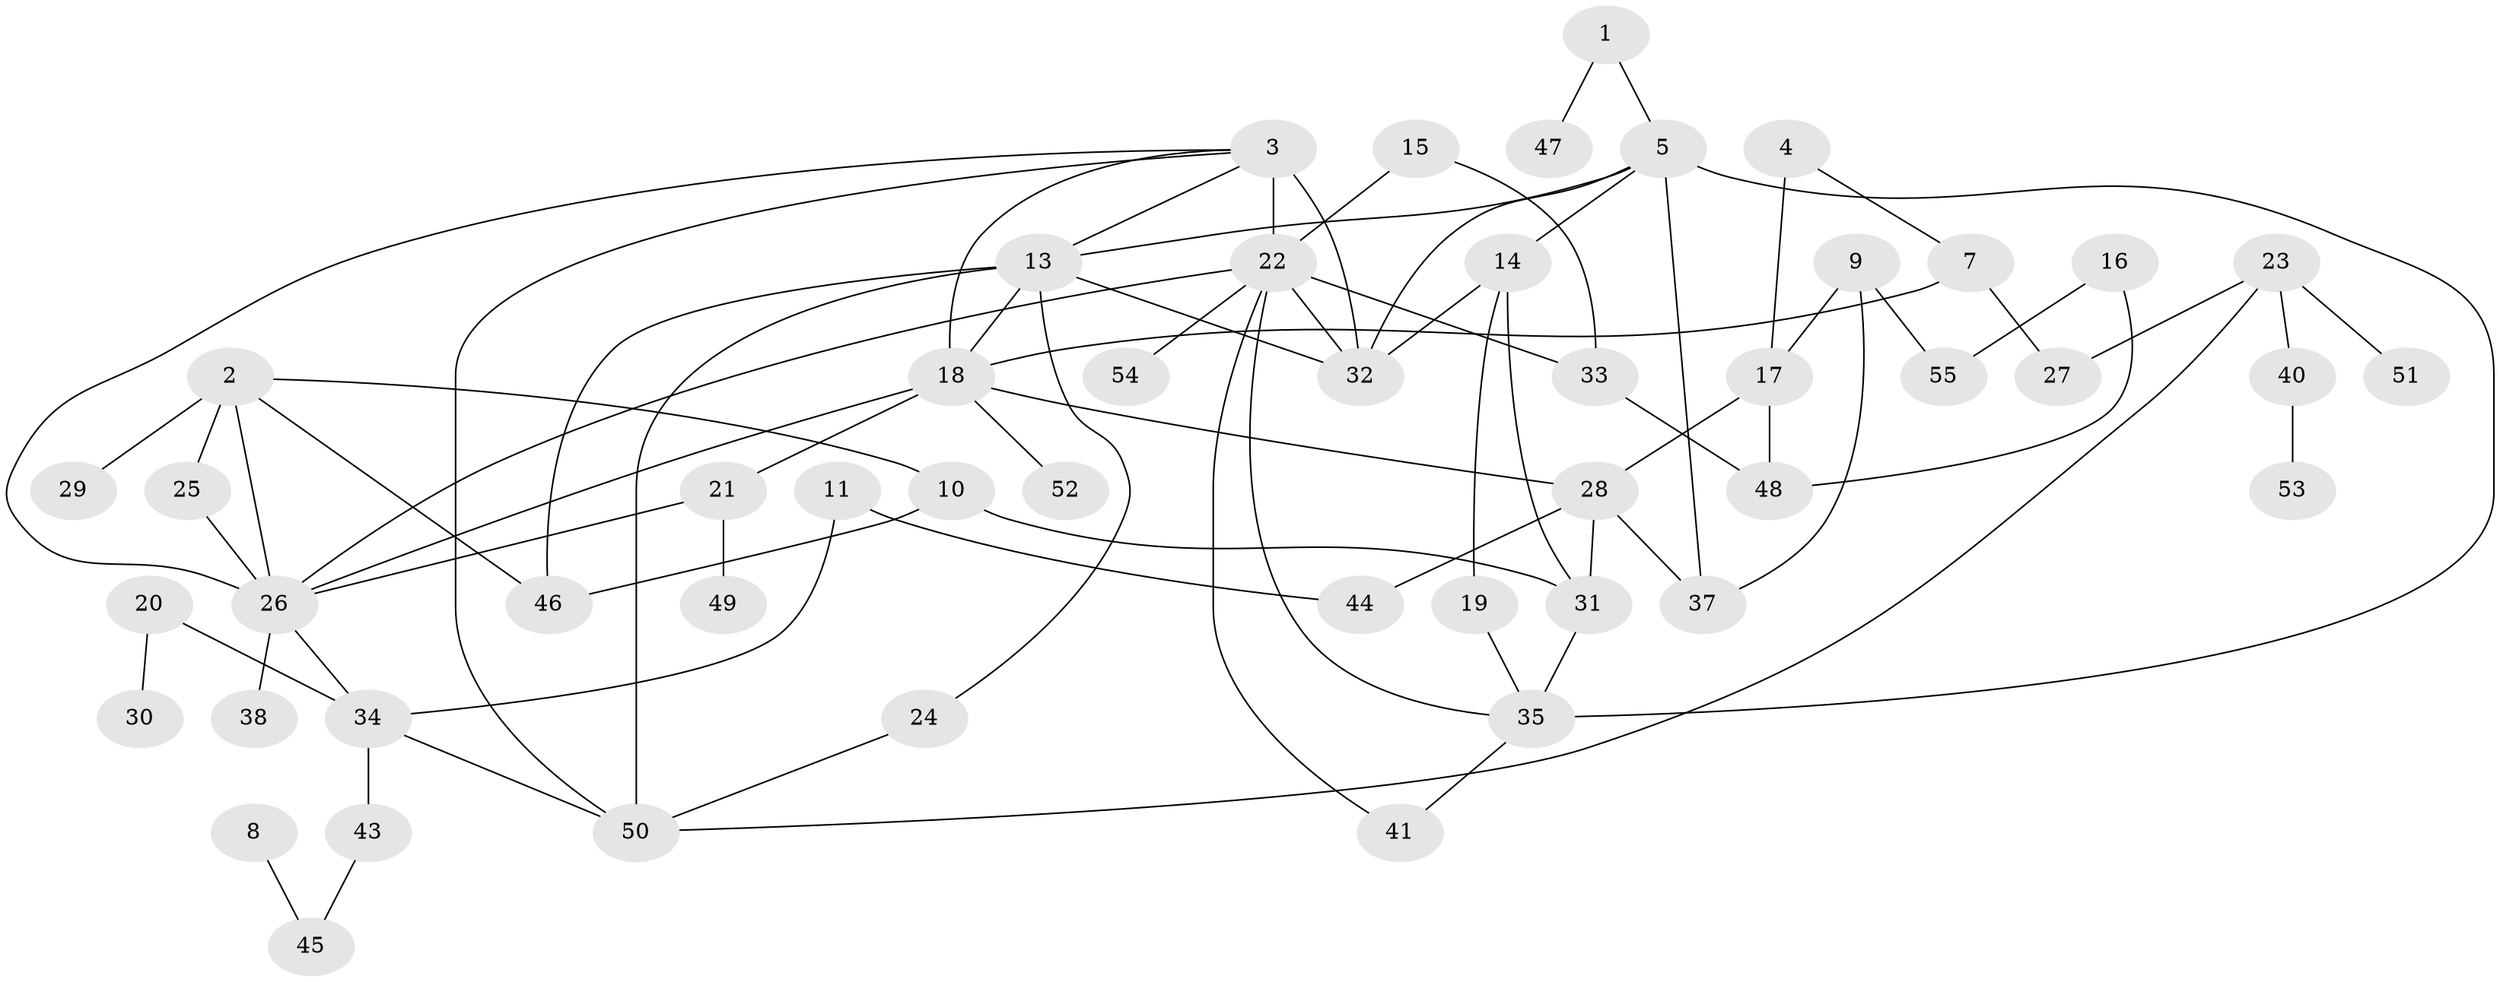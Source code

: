 // original degree distribution, {2: 0.3090909090909091, 6: 0.045454545454545456, 3: 0.2545454545454545, 4: 0.07272727272727272, 0: 0.02727272727272727, 1: 0.20909090909090908, 5: 0.07272727272727272, 7: 0.00909090909090909}
// Generated by graph-tools (version 1.1) at 2025/33/03/09/25 02:33:44]
// undirected, 50 vertices, 77 edges
graph export_dot {
graph [start="1"]
  node [color=gray90,style=filled];
  1;
  2;
  3;
  4;
  5;
  7;
  8;
  9;
  10;
  11;
  13;
  14;
  15;
  16;
  17;
  18;
  19;
  20;
  21;
  22;
  23;
  24;
  25;
  26;
  27;
  28;
  29;
  30;
  31;
  32;
  33;
  34;
  35;
  37;
  38;
  40;
  41;
  43;
  44;
  45;
  46;
  47;
  48;
  49;
  50;
  51;
  52;
  53;
  54;
  55;
  1 -- 5 [weight=1.0];
  1 -- 47 [weight=1.0];
  2 -- 10 [weight=1.0];
  2 -- 25 [weight=1.0];
  2 -- 26 [weight=1.0];
  2 -- 29 [weight=2.0];
  2 -- 46 [weight=1.0];
  3 -- 13 [weight=1.0];
  3 -- 18 [weight=1.0];
  3 -- 22 [weight=1.0];
  3 -- 26 [weight=1.0];
  3 -- 32 [weight=4.0];
  3 -- 50 [weight=1.0];
  4 -- 7 [weight=1.0];
  4 -- 17 [weight=1.0];
  5 -- 13 [weight=1.0];
  5 -- 14 [weight=1.0];
  5 -- 32 [weight=1.0];
  5 -- 35 [weight=2.0];
  5 -- 37 [weight=1.0];
  7 -- 18 [weight=1.0];
  7 -- 27 [weight=1.0];
  8 -- 45 [weight=1.0];
  9 -- 17 [weight=1.0];
  9 -- 37 [weight=1.0];
  9 -- 55 [weight=1.0];
  10 -- 31 [weight=1.0];
  10 -- 46 [weight=1.0];
  11 -- 34 [weight=1.0];
  11 -- 44 [weight=1.0];
  13 -- 18 [weight=1.0];
  13 -- 24 [weight=1.0];
  13 -- 32 [weight=1.0];
  13 -- 46 [weight=1.0];
  13 -- 50 [weight=1.0];
  14 -- 19 [weight=1.0];
  14 -- 31 [weight=1.0];
  14 -- 32 [weight=1.0];
  15 -- 22 [weight=1.0];
  15 -- 33 [weight=1.0];
  16 -- 48 [weight=1.0];
  16 -- 55 [weight=1.0];
  17 -- 28 [weight=1.0];
  17 -- 48 [weight=1.0];
  18 -- 21 [weight=1.0];
  18 -- 26 [weight=1.0];
  18 -- 28 [weight=1.0];
  18 -- 52 [weight=1.0];
  19 -- 35 [weight=3.0];
  20 -- 30 [weight=1.0];
  20 -- 34 [weight=1.0];
  21 -- 26 [weight=1.0];
  21 -- 49 [weight=1.0];
  22 -- 26 [weight=1.0];
  22 -- 32 [weight=1.0];
  22 -- 33 [weight=1.0];
  22 -- 35 [weight=1.0];
  22 -- 41 [weight=1.0];
  22 -- 54 [weight=1.0];
  23 -- 27 [weight=1.0];
  23 -- 40 [weight=1.0];
  23 -- 50 [weight=1.0];
  23 -- 51 [weight=1.0];
  24 -- 50 [weight=1.0];
  25 -- 26 [weight=2.0];
  26 -- 34 [weight=1.0];
  26 -- 38 [weight=1.0];
  28 -- 31 [weight=2.0];
  28 -- 37 [weight=1.0];
  28 -- 44 [weight=1.0];
  31 -- 35 [weight=3.0];
  33 -- 48 [weight=1.0];
  34 -- 43 [weight=1.0];
  34 -- 50 [weight=1.0];
  35 -- 41 [weight=1.0];
  40 -- 53 [weight=1.0];
  43 -- 45 [weight=1.0];
}
